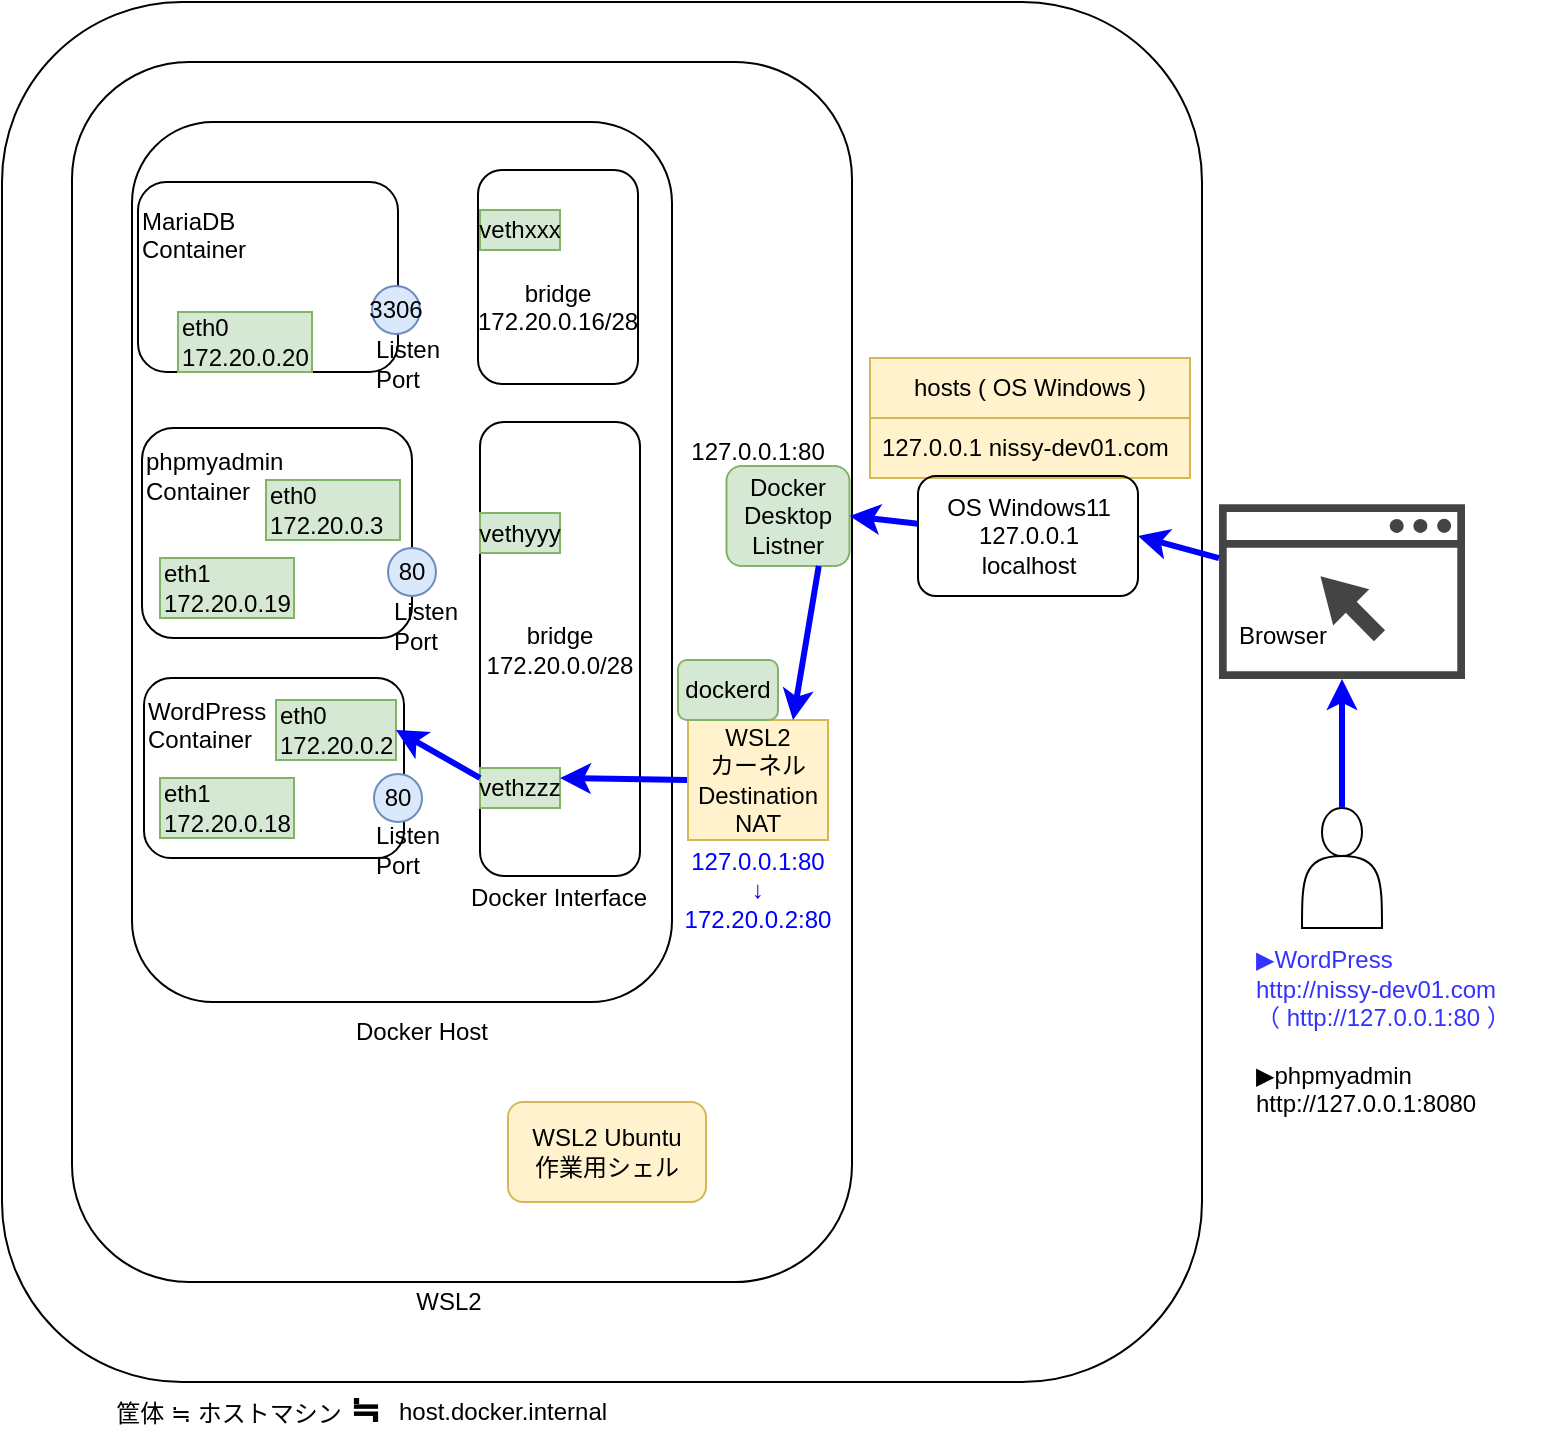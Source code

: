 <mxfile version="28.2.7">
  <diagram name="local" id="Kk6_3_Y1URUUISTR59o7">
    <mxGraphModel dx="1151" dy="988" grid="1" gridSize="10" guides="1" tooltips="1" connect="1" arrows="1" fold="1" page="1" pageScale="1" pageWidth="827" pageHeight="1169" math="0" shadow="0">
      <root>
        <mxCell id="0" />
        <mxCell id="1" parent="0" />
        <mxCell id="IIJiYfch3AKSF0pPYvsu-1" value="" style="rounded=1;whiteSpace=wrap;html=1;fillColor=none;" parent="1" vertex="1">
          <mxGeometry x="25" y="60" width="600" height="690" as="geometry" />
        </mxCell>
        <mxCell id="IIJiYfch3AKSF0pPYvsu-3" value="" style="rounded=1;whiteSpace=wrap;html=1;fillColor=none;" parent="1" vertex="1">
          <mxGeometry x="60" y="90" width="390" height="610" as="geometry" />
        </mxCell>
        <mxCell id="IIJiYfch3AKSF0pPYvsu-13" value="&lt;span style=&quot;text-wrap-mode: nowrap;&quot;&gt;Docker&lt;/span&gt;&lt;div&gt;&lt;span style=&quot;text-wrap-mode: nowrap;&quot;&gt;Desktop&lt;/span&gt;&lt;/div&gt;&lt;div&gt;&lt;span style=&quot;text-wrap-mode: nowrap;&quot;&gt;Listner&lt;/span&gt;&lt;/div&gt;" style="rounded=1;whiteSpace=wrap;html=1;fillColor=#d5e8d4;strokeColor=#82b366;" parent="1" vertex="1">
          <mxGeometry x="387.25" y="292" width="61.5" height="50" as="geometry" />
        </mxCell>
        <mxCell id="qIay8CRbhtrqo_sK3Hdp-68" value="" style="rounded=1;whiteSpace=wrap;html=1;fillColor=none;" vertex="1" parent="1">
          <mxGeometry x="90" y="120" width="270" height="440" as="geometry" />
        </mxCell>
        <mxCell id="IIJiYfch3AKSF0pPYvsu-2" value="&lt;div&gt;筐体 ≒ ホストマシン&lt;/div&gt;" style="text;html=1;align=center;verticalAlign=middle;resizable=0;points=[];autosize=1;strokeColor=none;fillColor=none;" parent="1" vertex="1">
          <mxGeometry x="68" y="751" width="140" height="30" as="geometry" />
        </mxCell>
        <mxCell id="IIJiYfch3AKSF0pPYvsu-4" value="WSL2" style="text;html=1;align=center;verticalAlign=middle;resizable=0;points=[];autosize=1;strokeColor=none;fillColor=none;" parent="1" vertex="1">
          <mxGeometry x="218" y="695" width="60" height="30" as="geometry" />
        </mxCell>
        <mxCell id="IIJiYfch3AKSF0pPYvsu-5" value="&lt;div&gt;&lt;span style=&quot;text-wrap-mode: nowrap; background-color: transparent; color: light-dark(rgb(0, 0, 0), rgb(255, 255, 255));&quot;&gt;bridge&lt;/span&gt;&lt;/div&gt;&lt;div&gt;&lt;span style=&quot;text-wrap-mode: nowrap;&quot;&gt;172.20.0.0/28&lt;/span&gt;&lt;/div&gt;" style="rounded=1;whiteSpace=wrap;html=1;fillColor=none;" parent="1" vertex="1">
          <mxGeometry x="264" y="270" width="80" height="227" as="geometry" />
        </mxCell>
        <mxCell id="IIJiYfch3AKSF0pPYvsu-7" value="WordPress&lt;div&gt;Container&lt;/div&gt;&lt;div&gt;&lt;br&gt;&lt;/div&gt;&lt;div&gt;&lt;br&gt;&lt;/div&gt;&lt;div&gt;&lt;br&gt;&lt;/div&gt;" style="rounded=1;whiteSpace=wrap;html=1;fillColor=none;align=left;" parent="1" vertex="1">
          <mxGeometry x="96" y="398" width="130" height="90" as="geometry" />
        </mxCell>
        <mxCell id="IIJiYfch3AKSF0pPYvsu-8" value="phpmyadmin&lt;div&gt;Container&lt;/div&gt;&lt;div&gt;&lt;br&gt;&lt;/div&gt;&lt;div&gt;&lt;br&gt;&lt;/div&gt;&lt;div&gt;&lt;br&gt;&lt;/div&gt;&lt;div&gt;&lt;br&gt;&lt;/div&gt;" style="rounded=1;whiteSpace=wrap;html=1;fillColor=none;align=left;" parent="1" vertex="1">
          <mxGeometry x="95" y="273" width="135" height="105" as="geometry" />
        </mxCell>
        <mxCell id="IIJiYfch3AKSF0pPYvsu-9" value="MariaDB&lt;div&gt;Container&lt;br&gt;&lt;/div&gt;&lt;div&gt;&lt;br&gt;&lt;/div&gt;&lt;div&gt;&lt;br&gt;&lt;/div&gt;&lt;div&gt;&lt;br&gt;&lt;/div&gt;" style="rounded=1;whiteSpace=wrap;html=1;fillColor=none;align=left;" parent="1" vertex="1">
          <mxGeometry x="93" y="150" width="130" height="95" as="geometry" />
        </mxCell>
        <mxCell id="IIJiYfch3AKSF0pPYvsu-11" value="" style="sketch=0;pointerEvents=1;shadow=0;dashed=0;html=1;strokeColor=none;fillColor=#434445;aspect=fixed;labelPosition=center;verticalLabelPosition=bottom;verticalAlign=top;align=center;outlineConnect=0;shape=mxgraph.vvd.web_browser;" parent="1" vertex="1">
          <mxGeometry x="633.5" y="311.17" width="123" height="87.33" as="geometry" />
        </mxCell>
        <mxCell id="IIJiYfch3AKSF0pPYvsu-12" value="Browser" style="text;html=1;align=center;verticalAlign=middle;resizable=0;points=[];autosize=1;strokeColor=none;fillColor=none;" parent="1" vertex="1">
          <mxGeometry x="630" y="362" width="70" height="30" as="geometry" />
        </mxCell>
        <mxCell id="IIJiYfch3AKSF0pPYvsu-15" value="hosts ( OS Windows )" style="swimlane;fontStyle=0;childLayout=stackLayout;horizontal=1;startSize=30;horizontalStack=0;resizeParent=1;resizeParentMax=0;resizeLast=0;collapsible=1;marginBottom=0;whiteSpace=wrap;html=1;fillColor=#fff2cc;strokeColor=#d6b656;" parent="1" vertex="1">
          <mxGeometry x="459" y="238" width="160" height="60" as="geometry">
            <mxRectangle x="460" y="167.5" width="160" height="30" as="alternateBounds" />
          </mxGeometry>
        </mxCell>
        <mxCell id="IIJiYfch3AKSF0pPYvsu-16" value="127.0.0.1 nissy-dev01.com" style="text;strokeColor=#d6b656;fillColor=#fff2cc;align=left;verticalAlign=middle;spacingLeft=4;spacingRight=4;overflow=hidden;points=[[0,0.5],[1,0.5]];portConstraint=eastwest;rotatable=0;whiteSpace=wrap;html=1;" parent="IIJiYfch3AKSF0pPYvsu-15" vertex="1">
          <mxGeometry y="30" width="160" height="30" as="geometry" />
        </mxCell>
        <mxCell id="IIJiYfch3AKSF0pPYvsu-19" value="host.docker.internal" style="text;html=1;align=center;verticalAlign=middle;resizable=0;points=[];autosize=1;strokeColor=none;fillColor=none;" parent="1" vertex="1">
          <mxGeometry x="209.5" y="750" width="130" height="30" as="geometry" />
        </mxCell>
        <mxCell id="IIJiYfch3AKSF0pPYvsu-20" value="" style="shape=actor;whiteSpace=wrap;html=1;" parent="1" vertex="1">
          <mxGeometry x="675" y="463" width="40" height="60" as="geometry" />
        </mxCell>
        <mxCell id="IIJiYfch3AKSF0pPYvsu-21" value="" style="endArrow=classic;html=1;rounded=0;exitX=0.5;exitY=0;exitDx=0;exitDy=0;strokeColor=#0000FF;strokeWidth=3;" parent="1" source="IIJiYfch3AKSF0pPYvsu-20" target="IIJiYfch3AKSF0pPYvsu-11" edge="1">
          <mxGeometry width="50" height="50" relative="1" as="geometry">
            <mxPoint x="740" y="780" as="sourcePoint" />
            <mxPoint x="790" y="730" as="targetPoint" />
          </mxGeometry>
        </mxCell>
        <mxCell id="IIJiYfch3AKSF0pPYvsu-22" value="&lt;font style=&quot;font-size: 18px;&quot;&gt;&lt;b&gt;≒&lt;/b&gt;&lt;/font&gt;" style="text;html=1;align=center;verticalAlign=middle;resizable=0;points=[];autosize=1;strokeColor=none;fillColor=none;" parent="1" vertex="1">
          <mxGeometry x="186" y="744" width="40" height="40" as="geometry" />
        </mxCell>
        <mxCell id="IIJiYfch3AKSF0pPYvsu-25" value="&lt;font style=&quot;color: rgb(51, 51, 255);&quot;&gt;▶WordPress&lt;br&gt;http://nissy-dev01.com&lt;/font&gt;&lt;div&gt;&lt;span style=&quot;background-color: transparent;&quot;&gt;&lt;font style=&quot;color: rgb(51, 51, 255);&quot;&gt;（ http://127.0.0.1:80 ）&lt;/font&gt;&lt;/span&gt;&lt;/div&gt;&lt;div&gt;&lt;br&gt;&lt;/div&gt;&lt;div&gt;▶phpmyadmin&lt;/div&gt;&lt;div&gt;&lt;div&gt;http://127.0.0.1:8080&lt;/div&gt;&lt;/div&gt;" style="text;html=1;align=left;verticalAlign=middle;resizable=0;points=[];autosize=1;strokeColor=none;fillColor=none;" parent="1" vertex="1">
          <mxGeometry x="650" y="525" width="150" height="100" as="geometry" />
        </mxCell>
        <mxCell id="qIay8CRbhtrqo_sK3Hdp-41" value="" style="group" vertex="1" connectable="0" parent="1">
          <mxGeometry x="190" y="357" width="67" height="30" as="geometry" />
        </mxCell>
        <mxCell id="qIay8CRbhtrqo_sK3Hdp-39" value="Listen&lt;div&gt;&lt;span style=&quot;background-color: transparent; color: light-dark(rgb(0, 0, 0), rgb(255, 255, 255));&quot;&gt;Port&lt;/span&gt;&lt;/div&gt;" style="text;html=1;whiteSpace=wrap;strokeColor=none;fillColor=none;align=left;verticalAlign=middle;rounded=0;movable=1;resizable=1;rotatable=1;deletable=1;editable=1;locked=0;connectable=1;" vertex="1" parent="qIay8CRbhtrqo_sK3Hdp-41">
          <mxGeometry x="29.038" width="27.058" height="30" as="geometry" />
        </mxCell>
        <mxCell id="qIay8CRbhtrqo_sK3Hdp-48" value="eth0&lt;div&gt;&lt;span style=&quot;&quot;&gt;172.20.0.2&lt;/span&gt;&lt;/div&gt;" style="whiteSpace=wrap;html=1;fillColor=#d5e8d4;strokeColor=#82b366;align=left;" vertex="1" parent="1">
          <mxGeometry x="162" y="409" width="60" height="30" as="geometry" />
        </mxCell>
        <mxCell id="qIay8CRbhtrqo_sK3Hdp-24" value="80" style="ellipse;whiteSpace=wrap;html=1;aspect=fixed;fillColor=#dae8fc;strokeColor=#6c8ebf;movable=1;resizable=1;rotatable=1;deletable=1;editable=1;locked=0;connectable=1;" vertex="1" parent="1">
          <mxGeometry x="218" y="333" width="24" height="24" as="geometry" />
        </mxCell>
        <mxCell id="qIay8CRbhtrqo_sK3Hdp-40" value="3306" style="ellipse;whiteSpace=wrap;html=1;aspect=fixed;fillColor=#dae8fc;strokeColor=#6c8ebf;movable=1;resizable=1;rotatable=1;deletable=1;editable=1;locked=0;connectable=1;" vertex="1" parent="1">
          <mxGeometry x="210" y="202" width="24" height="24" as="geometry" />
        </mxCell>
        <mxCell id="qIay8CRbhtrqo_sK3Hdp-25" value="Listen&lt;div&gt;&lt;span style=&quot;background-color: transparent; color: light-dark(rgb(0, 0, 0), rgb(255, 255, 255));&quot;&gt;Port&lt;/span&gt;&lt;/div&gt;" style="text;html=1;whiteSpace=wrap;strokeColor=none;fillColor=none;align=left;verticalAlign=middle;rounded=0;movable=1;resizable=1;rotatable=1;deletable=1;editable=1;locked=0;connectable=1;" vertex="1" parent="1">
          <mxGeometry x="210" y="226" width="37" height="30" as="geometry" />
        </mxCell>
        <mxCell id="qIay8CRbhtrqo_sK3Hdp-56" value="vethyyy" style="whiteSpace=wrap;html=1;fillColor=#d5e8d4;strokeColor=#82b366;" vertex="1" parent="1">
          <mxGeometry x="264" y="315.5" width="40" height="20" as="geometry" />
        </mxCell>
        <mxCell id="qIay8CRbhtrqo_sK3Hdp-57" value="vethzzz" style="whiteSpace=wrap;html=1;fillColor=#d5e8d4;strokeColor=#82b366;" vertex="1" parent="1">
          <mxGeometry x="264" y="443" width="40" height="20" as="geometry" />
        </mxCell>
        <mxCell id="qIay8CRbhtrqo_sK3Hdp-59" value="&lt;div&gt;&lt;span style=&quot;background-color: transparent; color: light-dark(rgb(0, 0, 0), rgb(255, 255, 255));&quot;&gt;Docker Interface&lt;/span&gt;&lt;/div&gt;" style="text;html=1;align=center;verticalAlign=middle;resizable=0;points=[];autosize=1;strokeColor=none;fillColor=none;" vertex="1" parent="1">
          <mxGeometry x="248" y="493" width="110" height="30" as="geometry" />
        </mxCell>
        <mxCell id="qIay8CRbhtrqo_sK3Hdp-34" value="Listen&lt;div&gt;&lt;span style=&quot;background-color: transparent; color: light-dark(rgb(0, 0, 0), rgb(255, 255, 255));&quot;&gt;Port&lt;/span&gt;&lt;/div&gt;" style="text;html=1;whiteSpace=wrap;strokeColor=none;fillColor=none;align=left;verticalAlign=middle;rounded=0;movable=1;resizable=1;rotatable=1;deletable=1;editable=1;locked=0;connectable=1;" vertex="1" parent="1">
          <mxGeometry x="209.5" y="469" width="40" height="30" as="geometry" />
        </mxCell>
        <mxCell id="qIay8CRbhtrqo_sK3Hdp-35" value="80" style="ellipse;whiteSpace=wrap;html=1;aspect=fixed;fillColor=#dae8fc;strokeColor=#6c8ebf;movable=1;resizable=1;rotatable=1;deletable=1;editable=1;locked=0;connectable=1;" vertex="1" parent="1">
          <mxGeometry x="211" y="446" width="24" height="24" as="geometry" />
        </mxCell>
        <mxCell id="qIay8CRbhtrqo_sK3Hdp-67" value="WSL2 Ubuntu&lt;div&gt;作業用シェル&lt;/div&gt;" style="rounded=1;whiteSpace=wrap;html=1;fillColor=#fff2cc;strokeColor=#d6b656;" vertex="1" parent="1">
          <mxGeometry x="278" y="610" width="99" height="50" as="geometry" />
        </mxCell>
        <mxCell id="qIay8CRbhtrqo_sK3Hdp-69" value="Docker Host" style="text;html=1;whiteSpace=wrap;strokeColor=none;fillColor=none;align=center;verticalAlign=middle;rounded=0;" vertex="1" parent="1">
          <mxGeometry x="180" y="560" width="110" height="30" as="geometry" />
        </mxCell>
        <mxCell id="qIay8CRbhtrqo_sK3Hdp-77" value="" style="endArrow=classic;html=1;rounded=0;strokeColor=#0000FF;strokeWidth=3;entryX=1;entryY=0.25;entryDx=0;entryDy=0;exitX=0;exitY=0.5;exitDx=0;exitDy=0;" edge="1" parent="1" source="qIay8CRbhtrqo_sK3Hdp-90" target="qIay8CRbhtrqo_sK3Hdp-57">
          <mxGeometry width="50" height="50" relative="1" as="geometry">
            <mxPoint x="330" y="250" as="sourcePoint" />
            <mxPoint x="477.5" y="430" as="targetPoint" />
          </mxGeometry>
        </mxCell>
        <mxCell id="qIay8CRbhtrqo_sK3Hdp-78" value="" style="endArrow=classic;html=1;rounded=0;strokeColor=#0000FF;strokeWidth=3;entryX=1;entryY=0.5;entryDx=0;entryDy=0;exitX=0;exitY=0.25;exitDx=0;exitDy=0;" edge="1" parent="1" source="qIay8CRbhtrqo_sK3Hdp-57" target="qIay8CRbhtrqo_sK3Hdp-48">
          <mxGeometry width="50" height="50" relative="1" as="geometry">
            <mxPoint x="496" y="710" as="sourcePoint" />
            <mxPoint x="450" y="863" as="targetPoint" />
          </mxGeometry>
        </mxCell>
        <mxCell id="qIay8CRbhtrqo_sK3Hdp-80" value="&lt;div&gt;&lt;span style=&quot;background-color: transparent; color: light-dark(rgb(0, 0, 0), rgb(255, 255, 255));&quot;&gt;&lt;br&gt;&lt;/span&gt;&lt;/div&gt;&lt;div&gt;&lt;span style=&quot;background-color: transparent; color: light-dark(rgb(0, 0, 0), rgb(255, 255, 255));&quot;&gt;&lt;br&gt;&lt;/span&gt;&lt;/div&gt;&lt;div&gt;&lt;span style=&quot;text-wrap-mode: nowrap; background-color: transparent; color: light-dark(rgb(0, 0, 0), rgb(255, 255, 255));&quot;&gt;bridge&lt;/span&gt;&lt;/div&gt;&lt;div&gt;&lt;span style=&quot;text-wrap-mode: nowrap;&quot;&gt;172.20.0.16/28&lt;/span&gt;&lt;/div&gt;" style="rounded=1;whiteSpace=wrap;html=1;fillColor=none;" vertex="1" parent="1">
          <mxGeometry x="263" y="144" width="80" height="107" as="geometry" />
        </mxCell>
        <mxCell id="qIay8CRbhtrqo_sK3Hdp-46" value="vethxxx" style="whiteSpace=wrap;html=1;fillColor=#d5e8d4;strokeColor=#82b366;" vertex="1" parent="1">
          <mxGeometry x="264" y="164" width="40" height="20" as="geometry" />
        </mxCell>
        <mxCell id="qIay8CRbhtrqo_sK3Hdp-82" value="eth1&lt;div&gt;172.20.0.18&lt;/div&gt;" style="whiteSpace=wrap;html=1;fillColor=#d5e8d4;strokeColor=#82b366;align=left;" vertex="1" parent="1">
          <mxGeometry x="104" y="448" width="67" height="30" as="geometry" />
        </mxCell>
        <mxCell id="qIay8CRbhtrqo_sK3Hdp-83" value="eth1&lt;div&gt;172.20.0.19&lt;/div&gt;" style="whiteSpace=wrap;html=1;fillColor=#d5e8d4;strokeColor=#82b366;align=left;" vertex="1" parent="1">
          <mxGeometry x="104" y="338" width="67" height="30" as="geometry" />
        </mxCell>
        <mxCell id="qIay8CRbhtrqo_sK3Hdp-84" value="eth0&lt;div&gt;172.20.0.3&lt;/div&gt;" style="whiteSpace=wrap;html=1;fillColor=#d5e8d4;strokeColor=#82b366;align=left;" vertex="1" parent="1">
          <mxGeometry x="157" y="299" width="67" height="30" as="geometry" />
        </mxCell>
        <mxCell id="qIay8CRbhtrqo_sK3Hdp-86" value="eth0&lt;div&gt;172.20.0.20&lt;/div&gt;" style="whiteSpace=wrap;html=1;fillColor=#d5e8d4;strokeColor=#82b366;align=left;" vertex="1" parent="1">
          <mxGeometry x="113" y="215" width="67" height="30" as="geometry" />
        </mxCell>
        <mxCell id="qIay8CRbhtrqo_sK3Hdp-87" value="" style="endArrow=classic;html=1;rounded=0;strokeColor=#0000FF;strokeWidth=3;entryX=1;entryY=0.5;entryDx=0;entryDy=0;" edge="1" parent="1" source="IIJiYfch3AKSF0pPYvsu-24" target="IIJiYfch3AKSF0pPYvsu-13">
          <mxGeometry width="50" height="50" relative="1" as="geometry">
            <mxPoint x="567" y="369" as="sourcePoint" />
            <mxPoint x="520" y="378" as="targetPoint" />
          </mxGeometry>
        </mxCell>
        <mxCell id="qIay8CRbhtrqo_sK3Hdp-90" value="&lt;div&gt;&lt;span style=&quot;background-color: transparent; color: light-dark(rgb(0, 0, 0), rgb(255, 255, 255));&quot;&gt;WSL2&lt;/span&gt;&lt;/div&gt;&lt;div&gt;カーネル&lt;/div&gt;Destination&lt;div&gt;NAT&lt;/div&gt;" style="text;html=1;whiteSpace=wrap;strokeColor=#d6b656;fillColor=#fff2cc;align=center;verticalAlign=middle;rounded=0;" vertex="1" parent="1">
          <mxGeometry x="368" y="419" width="70" height="60" as="geometry" />
        </mxCell>
        <mxCell id="qIay8CRbhtrqo_sK3Hdp-92" value="" style="endArrow=classic;html=1;rounded=0;strokeColor=#0000FF;strokeWidth=3;entryX=0.75;entryY=0;entryDx=0;entryDy=0;exitX=0.75;exitY=1;exitDx=0;exitDy=0;" edge="1" parent="1" source="IIJiYfch3AKSF0pPYvsu-13" target="qIay8CRbhtrqo_sK3Hdp-90">
          <mxGeometry width="50" height="50" relative="1" as="geometry">
            <mxPoint x="706" y="660" as="sourcePoint" />
            <mxPoint x="590" y="660" as="targetPoint" />
          </mxGeometry>
        </mxCell>
        <mxCell id="qIay8CRbhtrqo_sK3Hdp-93" value="&lt;span style=&quot;text-align: left; text-wrap-mode: nowrap;&quot;&gt;127.0.0.1:80&lt;/span&gt;" style="text;html=1;whiteSpace=wrap;strokeColor=none;fillColor=none;align=center;verticalAlign=middle;rounded=0;" vertex="1" parent="1">
          <mxGeometry x="373" y="270" width="60" height="30" as="geometry" />
        </mxCell>
        <mxCell id="qIay8CRbhtrqo_sK3Hdp-94" value="&lt;div&gt;127.0.0.1:80&lt;/div&gt;&lt;div&gt;↓&lt;/div&gt;172.20.0.2:80" style="text;html=1;whiteSpace=wrap;strokeColor=none;fillColor=none;align=center;verticalAlign=middle;rounded=0;fontColor=#0000FF;" vertex="1" parent="1">
          <mxGeometry x="358" y="489" width="90" height="30" as="geometry" />
        </mxCell>
        <mxCell id="qIay8CRbhtrqo_sK3Hdp-88" value="&lt;span style=&quot;text-wrap-mode: nowrap;&quot;&gt;dockerd&lt;/span&gt;" style="rounded=1;whiteSpace=wrap;html=1;fillColor=#d5e8d4;strokeColor=#82b366;" vertex="1" parent="1">
          <mxGeometry x="363" y="389" width="50" height="30" as="geometry" />
        </mxCell>
        <mxCell id="qIay8CRbhtrqo_sK3Hdp-99" value="" style="endArrow=classic;html=1;rounded=0;strokeColor=#0000FF;strokeWidth=3;entryX=1;entryY=0.5;entryDx=0;entryDy=0;" edge="1" parent="1" source="IIJiYfch3AKSF0pPYvsu-11" target="IIJiYfch3AKSF0pPYvsu-24">
          <mxGeometry width="50" height="50" relative="1" as="geometry">
            <mxPoint x="634" y="346" as="sourcePoint" />
            <mxPoint x="438" y="317" as="targetPoint" />
          </mxGeometry>
        </mxCell>
        <mxCell id="IIJiYfch3AKSF0pPYvsu-24" value="OS Windows11&lt;div&gt;127.0.0.1&lt;/div&gt;&lt;div&gt;localhost&lt;/div&gt;" style="text;html=1;align=center;verticalAlign=middle;resizable=0;points=[];autosize=1;strokeColor=default;fillColor=none;rounded=1;" parent="1" vertex="1">
          <mxGeometry x="483" y="297" width="110" height="60" as="geometry" />
        </mxCell>
      </root>
    </mxGraphModel>
  </diagram>
</mxfile>
